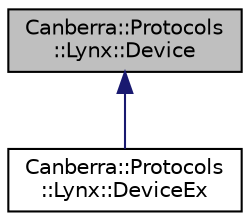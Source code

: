digraph "Canberra::Protocols::Lynx::Device"
{
  edge [fontname="Helvetica",fontsize="10",labelfontname="Helvetica",labelfontsize="10"];
  node [fontname="Helvetica",fontsize="10",shape=record];
  Node0 [label="Canberra::Protocols\l::Lynx::Device",height=0.2,width=0.4,color="black", fillcolor="grey75", style="filled", fontcolor="black"];
  Node0 -> Node1 [dir="back",color="midnightblue",fontsize="10",style="solid",fontname="Helvetica"];
  Node1 [label="Canberra::Protocols\l::Lynx::DeviceEx",height=0.2,width=0.4,color="black", fillcolor="white", style="filled",URL="$d4/d09/class_canberra_1_1_protocols_1_1_lynx_1_1_device_ex.html"];
}
